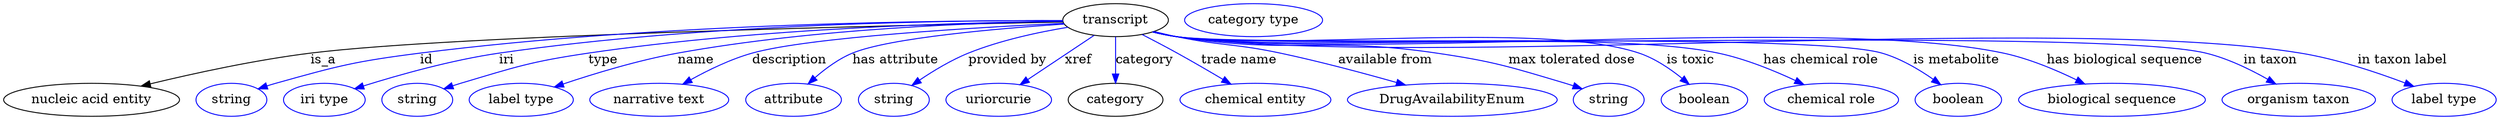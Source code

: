 digraph {
	graph [bb="0,0,2704.1,123"];
	node [label="\N"];
	transcript	[height=0.5,
		label=transcript,
		pos="1206.5,105",
		width=1.5887];
	"nucleic acid entity"	[height=0.5,
		pos="95.542,18",
		width=2.6539];
	transcript -> "nucleic acid entity"	[label=is_a,
		lp="347.54,61.5",
		pos="e,149.46,33.018 1149.5,102.96 981.85,99.698 492.25,88.713 333.54,69 273.89,61.591 206.97,46.958 159.33,35.428"];
	id	[color=blue,
		height=0.5,
		label=string,
		pos="247.54,18",
		width=1.0652];
	transcript -> id	[color=blue,
		label=id,
		lp="459.54,61.5",
		pos="e,276.53,29.966 1149,104.47 1022.6,104.83 710.9,101.93 452.54,69 381.81,59.984 364.19,55.278 295.54,36 292.43,35.128 289.24,34.158 \
286.04,33.138",
		style=solid];
	iri	[color=blue,
		height=0.5,
		label="iri type",
		pos="348.54,18",
		width=1.2277];
	transcript -> iri	[color=blue,
		label=iri,
		lp="546.54,61.5",
		pos="e,381.71,30.157 1149,104.57 1032.9,104.92 762.61,101.77 538.54,69 487.11,61.48 429.59,45.196 391.45,33.247",
		style=solid];
	type	[color=blue,
		height=0.5,
		label=string,
		pos="449.54,18",
		width=1.0652];
	transcript -> type	[color=blue,
		label=type,
		lp="650.54,61.5",
		pos="e,478.45,30.034 1149.4,103.78 1046,102.64 821.51,96.86 634.54,69 572.17,59.706 556.95,54.087 496.54,36 493.78,35.172 490.93,34.272 \
488.08,33.332",
		style=solid];
	name	[color=blue,
		height=0.5,
		label="label type",
		pos="562.54,18",
		width=1.5707];
	transcript -> name	[color=blue,
		label=name,
		lp="751.54,61.5",
		pos="e,598.26,32.003 1149.4,103.72 1059.7,102.4 880.6,96.218 731.54,69 688.8,61.197 641.49,46.669 607.82,35.276",
		style=solid];
	description	[color=blue,
		height=0.5,
		label="narrative text",
		pos="712.54,18",
		width=2.0943];
	transcript -> description	[color=blue,
		label=description,
		lp="852.04,61.5",
		pos="e,737.9,35.208 1150.2,101.63 1056.6,97.255 873.61,86.714 811.54,69 788.89,62.535 765.28,50.831 746.8,40.372",
		style=solid];
	"has attribute"	[color=blue,
		height=0.5,
		label=attribute,
		pos="857.54,18",
		width=1.4443];
	transcript -> "has attribute"	[color=blue,
		label="has attribute",
		lp="967.54,61.5",
		pos="e,873.01,35.361 1150.9,100.78 1079.7,96.048 960.92,85.896 920.54,69 905.82,62.841 891.69,52.219 880.56,42.344",
		style=solid];
	"provided by"	[color=blue,
		height=0.5,
		label=string,
		pos="965.54,18",
		width=1.0652];
	transcript -> "provided by"	[color=blue,
		label="provided by",
		lp="1089,61.5",
		pos="e,985.16,33.752 1154.8,97.222 1122.8,91.934 1081.3,83.068 1046.5,69 1027.8,61.44 1008.6,49.724 993.51,39.533",
		style=solid];
	xref	[color=blue,
		height=0.5,
		label=uriorcurie,
		pos="1079.5,18",
		width=1.5887];
	transcript -> xref	[color=blue,
		label=xref,
		lp="1166,61.5",
		pos="e,1102.7,34.491 1183.2,88.41 1163,74.87 1133.5,55.141 1111.2,40.174",
		style=solid];
	category	[height=0.5,
		pos="1206.5,18",
		width=1.4263];
	transcript -> category	[color=blue,
		label=category,
		lp="1238,61.5",
		pos="e,1206.5,36.175 1206.5,86.799 1206.5,75.163 1206.5,59.548 1206.5,46.237",
		style=solid];
	"trade name"	[color=blue,
		height=0.5,
		label="chemical entity",
		pos="1357.5,18",
		width=2.2748];
	transcript -> "trade name"	[color=blue,
		label="trade name",
		lp="1340.5,61.5",
		pos="e,1331.3,35.143 1235.4,89.359 1247.3,83.217 1261.2,75.909 1273.5,69 1289.7,59.957 1307.4,49.52 1322.4,40.529",
		style=solid];
	"available from"	[color=blue,
		height=0.5,
		label=DrugAvailabilityEnum,
		pos="1571.5,18",
		width=3.1594];
	transcript -> "available from"	[color=blue,
		label="available from",
		lp="1499,61.5",
		pos="e,1521,34.132 1248.3,92.612 1256.3,90.605 1264.7,88.638 1272.5,87 1322.3,76.646 1335.8,79.616 1385.5,69 1427.8,59.972 1474.9,47.304 \
1511.1,36.978",
		style=solid];
	"max tolerated dose"	[color=blue,
		height=0.5,
		label=string,
		pos="1741.5,18",
		width=1.0652];
	transcript -> "max tolerated dose"	[color=blue,
		label="max tolerated dose",
		lp="1701.5,61.5",
		pos="e,1712.9,29.96 1247.1,92.267 1255.5,90.217 1264.2,88.321 1272.5,87 1396.6,67.249 1430.3,87.472 1554.5,69 1617.8,59.598 1633.3,54.236 \
1694.5,36 1697.4,35.137 1700.4,34.193 1703.4,33.207",
		style=solid];
	"is toxic"	[color=blue,
		height=0.5,
		label=boolean,
		pos="1844.5,18",
		width=1.2999];
	transcript -> "is toxic"	[color=blue,
		label="is toxic",
		lp="1830.5,61.5",
		pos="e,1828,35.114 1246.7,92.172 1255.2,90.102 1264.1,88.222 1272.5,87 1383,70.985 1668.9,104.97 1774.5,69 1791.4,63.277 1807.7,52.078 \
1820.3,41.727",
		style=solid];
	"has chemical role"	[color=blue,
		height=0.5,
		label="chemical role",
		pos="1982.5,18",
		width=2.022];
	transcript -> "has chemical role"	[color=blue,
		label="has chemical role",
		lp="1972,61.5",
		pos="e,1952.9,34.663 1246.7,92.138 1255.2,90.07 1264.1,88.2 1272.5,87 1402,68.583 1732.7,96.223 1860.5,69 1889.5,62.841 1920.3,50.164 \
1943.7,39.116",
		style=solid];
	"is metabolite"	[color=blue,
		height=0.5,
		label=boolean,
		pos="2120.5,18",
		width=1.2999];
	transcript -> "is metabolite"	[color=blue,
		label="is metabolite",
		lp="2119.5,61.5",
		pos="e,2101.4,34.72 1246.7,92.091 1255.2,90.027 1264.1,88.17 1272.5,87 1356.9,75.306 1956.9,92.979 2038.5,69 2058.2,63.229 2077.9,51.478 \
2093,40.817",
		style=solid];
	"has biological sequence"	[color=blue,
		height=0.5,
		label="biological sequence",
		pos="2286.5,18",
		width=2.8164];
	transcript -> "has biological sequence"	[color=blue,
		label="has biological sequence",
		lp="2302,61.5",
		pos="e,2257.1,35.495 1246.7,92.069 1255.2,90.006 1264.1,88.156 1272.5,87 1470.3,59.925 1975.5,111.29 2170.5,69 2197.5,63.145 2226.1,50.941 \
2248.1,40.056",
		style=solid];
	"in taxon"	[color=blue,
		height=0.5,
		label="organism taxon",
		pos="2489.5,18",
		width=2.3109];
	transcript -> "in taxon"	[color=blue,
		label="in taxon",
		lp="2459.5,61.5",
		pos="e,2465.1,35.277 1246.7,92.043 1255.2,89.982 1264.1,88.139 1272.5,87 1395.7,70.39 2269.9,98.76 2390.5,69 2413.8,63.253 2437.9,51.254 \
2456.5,40.451",
		style=solid];
	"in taxon label"	[color=blue,
		height=0.5,
		label="label type",
		pos="2647.5,18",
		width=1.5707];
	transcript -> "in taxon label"	[color=blue,
		label="in taxon label",
		lp="2602,61.5",
		pos="e,2614.7,32.76 1246.7,92.034 1255.2,89.974 1264.1,88.133 1272.5,87 1541.3,50.93 2225,113.11 2492.5,69 2531.7,62.546 2574.5,48.146 \
2605.2,36.45",
		style=solid];
	"named thing_category"	[color=blue,
		height=0.5,
		label="category type",
		pos="1356.5,105",
		width=2.0762];
}
